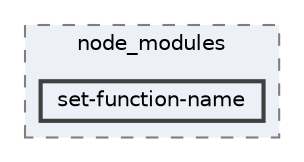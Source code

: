 digraph "pkiclassroomrescheduler/src/main/frontend/node_modules/set-function-name"
{
 // LATEX_PDF_SIZE
  bgcolor="transparent";
  edge [fontname=Helvetica,fontsize=10,labelfontname=Helvetica,labelfontsize=10];
  node [fontname=Helvetica,fontsize=10,shape=box,height=0.2,width=0.4];
  compound=true
  subgraph clusterdir_72953eda66ccb3a2722c28e1c3e6c23b {
    graph [ bgcolor="#edf0f7", pencolor="grey50", label="node_modules", fontname=Helvetica,fontsize=10 style="filled,dashed", URL="dir_72953eda66ccb3a2722c28e1c3e6c23b.html",tooltip=""]
  dir_97b0b34c46cb41ce3f7d860c4faf96c3 [label="set-function-name", fillcolor="#edf0f7", color="grey25", style="filled,bold", URL="dir_97b0b34c46cb41ce3f7d860c4faf96c3.html",tooltip=""];
  }
}
